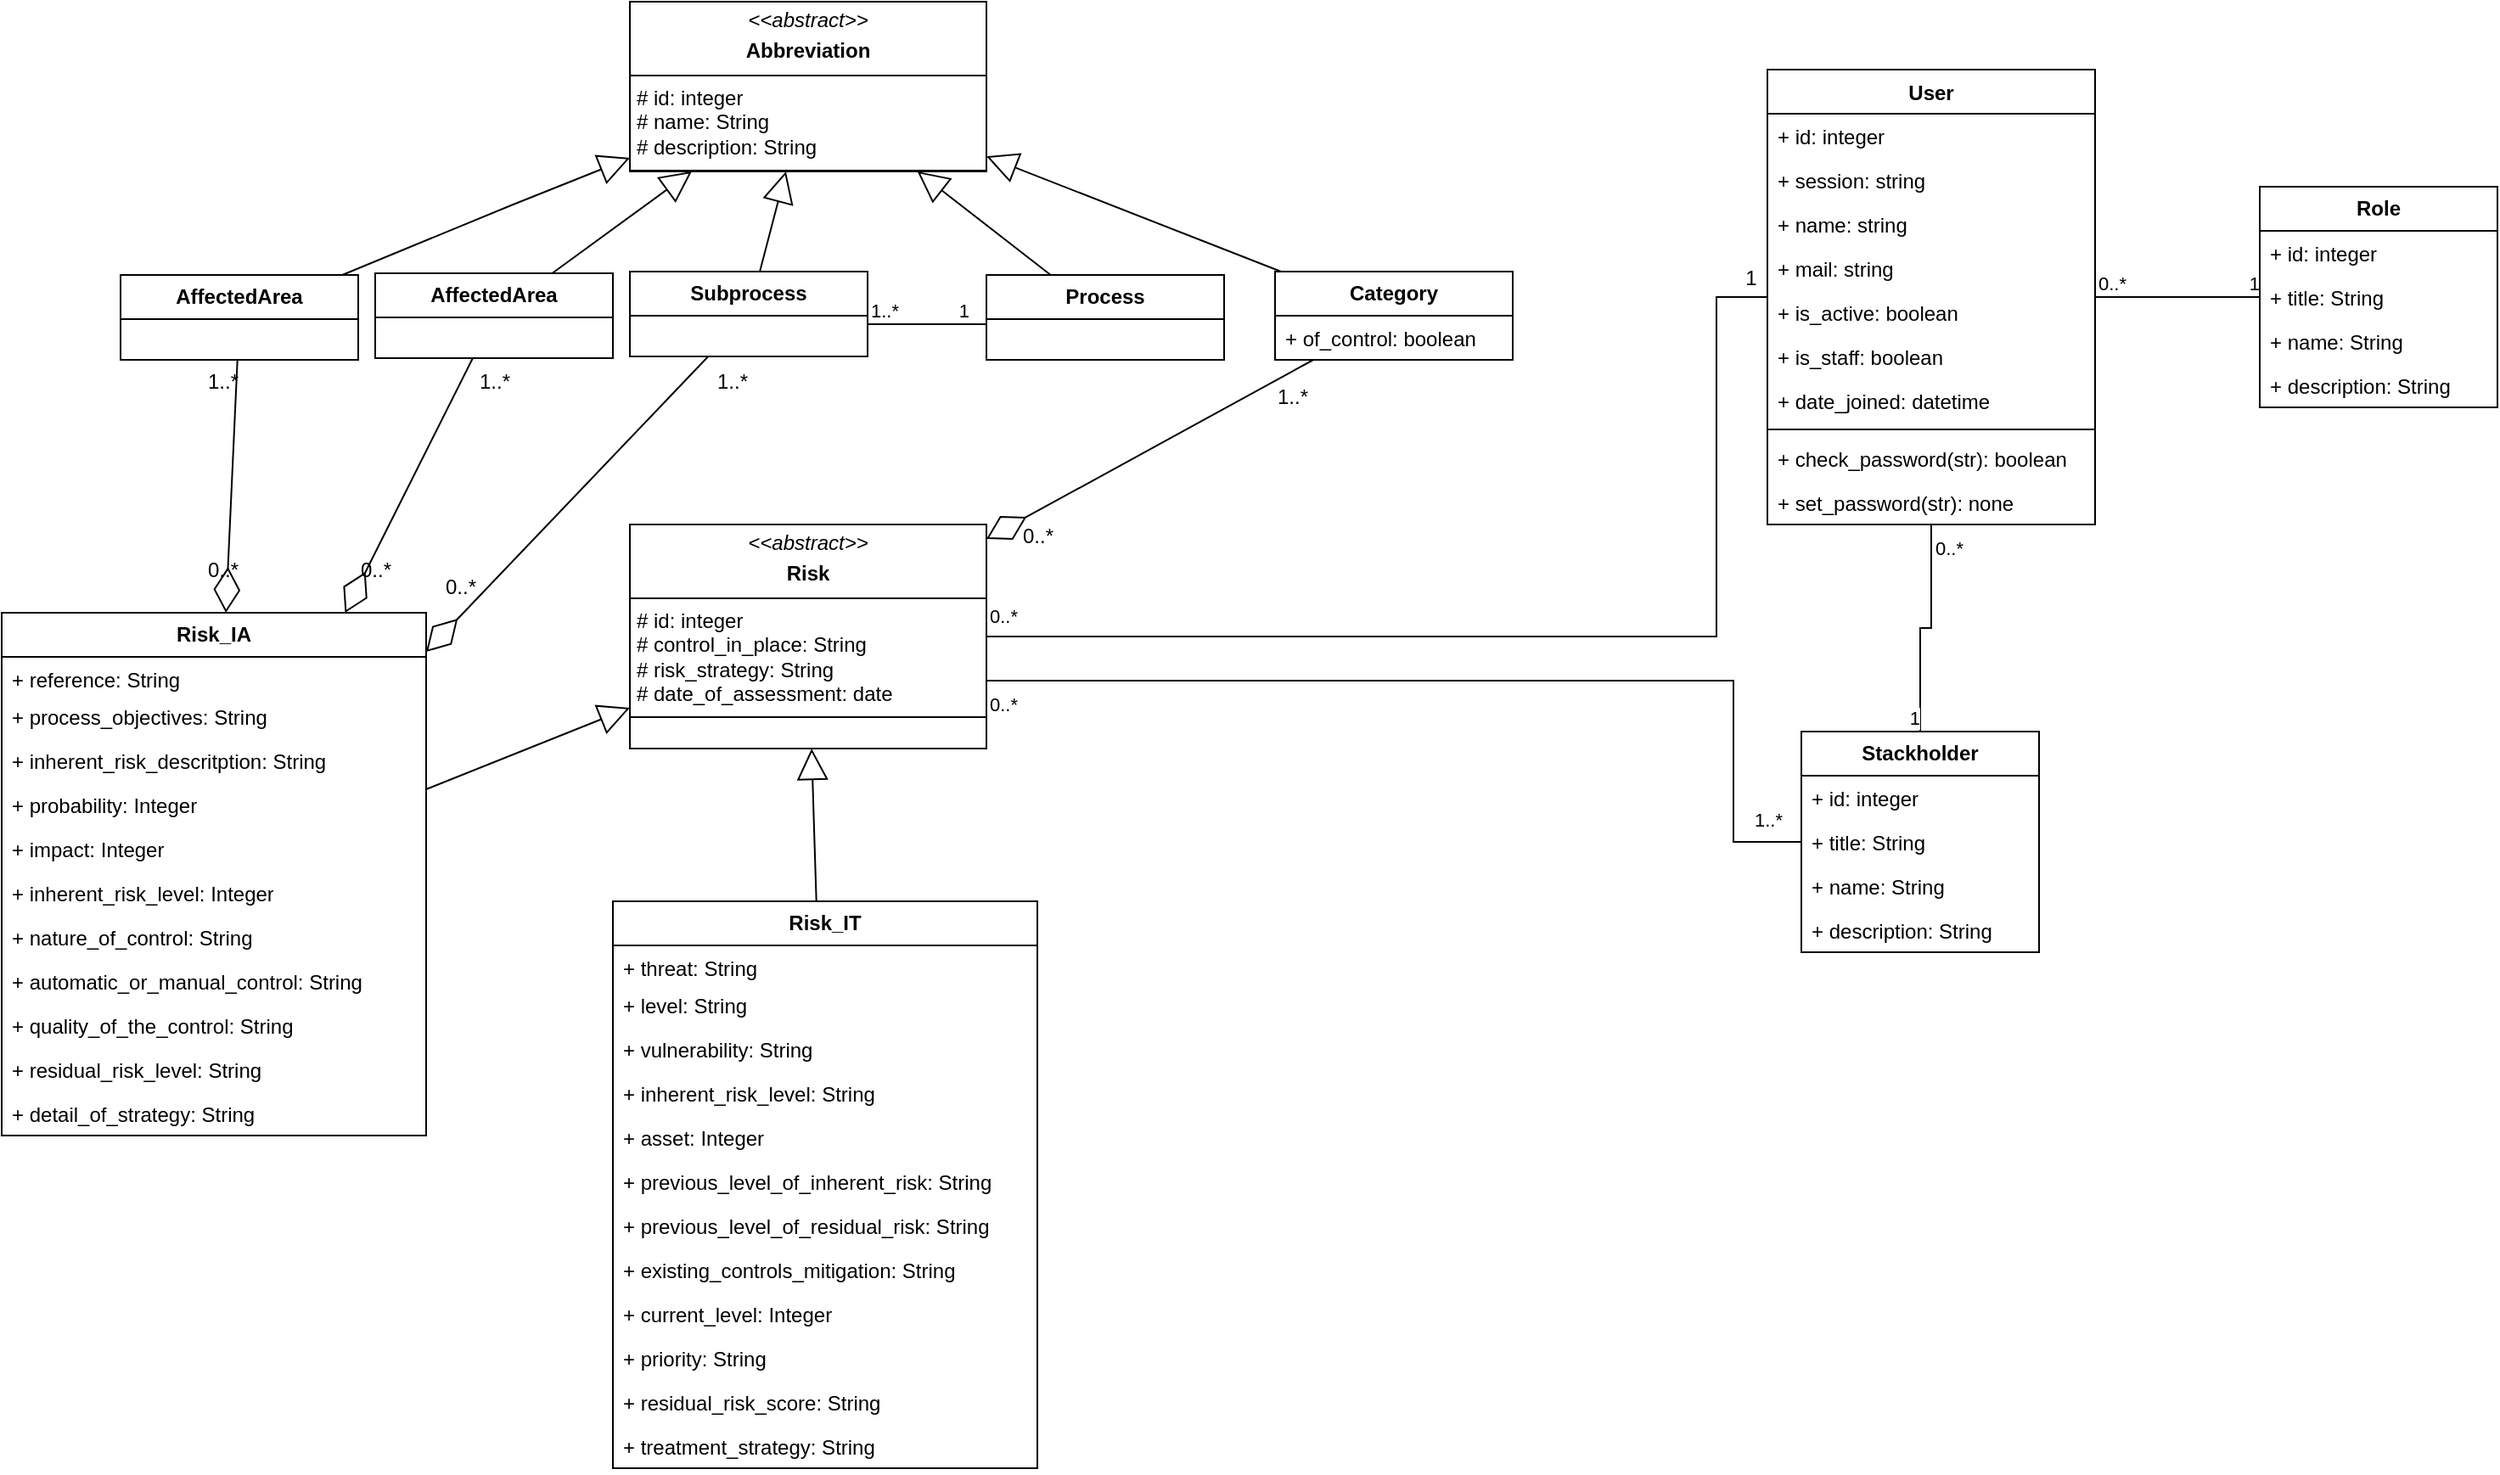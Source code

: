 <mxfile version="24.7.10">
  <diagram name="Page-1" id="ZfnLDZO0708gZrct7mV9">
    <mxGraphModel dx="1853" dy="554" grid="1" gridSize="10" guides="1" tooltips="1" connect="1" arrows="1" fold="1" page="1" pageScale="1" pageWidth="827" pageHeight="1169" math="0" shadow="0">
      <root>
        <mxCell id="0" />
        <mxCell id="1" parent="0" />
        <mxCell id="CJKA3V9dlmIFslRSyczK-3" value="" style="endArrow=none;html=1;edgeStyle=orthogonalEdgeStyle;rounded=0;" parent="1" source="CJKA3V9dlmIFslRSyczK-10" target="CJKA3V9dlmIFslRSyczK-21" edge="1">
          <mxGeometry relative="1" as="geometry">
            <mxPoint x="517" y="560" as="sourcePoint" />
            <mxPoint x="687" y="275" as="targetPoint" />
          </mxGeometry>
        </mxCell>
        <mxCell id="CJKA3V9dlmIFslRSyczK-4" value="0..*" style="edgeLabel;resizable=0;html=1;align=left;verticalAlign=bottom;" parent="CJKA3V9dlmIFslRSyczK-3" connectable="0" vertex="1">
          <mxGeometry x="-1" relative="1" as="geometry" />
        </mxCell>
        <mxCell id="CJKA3V9dlmIFslRSyczK-5" value="1" style="edgeLabel;resizable=0;html=1;align=right;verticalAlign=bottom;" parent="CJKA3V9dlmIFslRSyczK-3" connectable="0" vertex="1">
          <mxGeometry x="1" relative="1" as="geometry" />
        </mxCell>
        <mxCell id="CJKA3V9dlmIFslRSyczK-10" value="User" style="swimlane;fontStyle=1;align=center;verticalAlign=top;childLayout=stackLayout;horizontal=1;startSize=26;horizontalStack=0;resizeParent=1;resizeParentMax=0;resizeLast=0;collapsible=1;marginBottom=0;whiteSpace=wrap;html=1;" parent="1" vertex="1">
          <mxGeometry x="397" y="210" width="193" height="268" as="geometry" />
        </mxCell>
        <mxCell id="CJKA3V9dlmIFslRSyczK-14" value="+ id: integer" style="text;strokeColor=none;fillColor=none;align=left;verticalAlign=top;spacingLeft=4;spacingRight=4;overflow=hidden;rotatable=0;points=[[0,0.5],[1,0.5]];portConstraint=eastwest;whiteSpace=wrap;html=1;" parent="CJKA3V9dlmIFslRSyczK-10" vertex="1">
          <mxGeometry y="26" width="193" height="26" as="geometry" />
        </mxCell>
        <mxCell id="CJKA3V9dlmIFslRSyczK-15" value="+ session: string" style="text;strokeColor=none;fillColor=none;align=left;verticalAlign=top;spacingLeft=4;spacingRight=4;overflow=hidden;rotatable=0;points=[[0,0.5],[1,0.5]];portConstraint=eastwest;whiteSpace=wrap;html=1;" parent="CJKA3V9dlmIFslRSyczK-10" vertex="1">
          <mxGeometry y="52" width="193" height="26" as="geometry" />
        </mxCell>
        <mxCell id="CJKA3V9dlmIFslRSyczK-11" value="+ name: string" style="text;strokeColor=none;fillColor=none;align=left;verticalAlign=top;spacingLeft=4;spacingRight=4;overflow=hidden;rotatable=0;points=[[0,0.5],[1,0.5]];portConstraint=eastwest;whiteSpace=wrap;html=1;" parent="CJKA3V9dlmIFslRSyczK-10" vertex="1">
          <mxGeometry y="78" width="193" height="26" as="geometry" />
        </mxCell>
        <mxCell id="CJKA3V9dlmIFslRSyczK-16" value="+ mail: string" style="text;strokeColor=none;fillColor=none;align=left;verticalAlign=top;spacingLeft=4;spacingRight=4;overflow=hidden;rotatable=0;points=[[0,0.5],[1,0.5]];portConstraint=eastwest;whiteSpace=wrap;html=1;" parent="CJKA3V9dlmIFslRSyczK-10" vertex="1">
          <mxGeometry y="104" width="193" height="26" as="geometry" />
        </mxCell>
        <mxCell id="CJKA3V9dlmIFslRSyczK-17" value="+ is_active: boolean" style="text;strokeColor=none;fillColor=none;align=left;verticalAlign=top;spacingLeft=4;spacingRight=4;overflow=hidden;rotatable=0;points=[[0,0.5],[1,0.5]];portConstraint=eastwest;whiteSpace=wrap;html=1;" parent="CJKA3V9dlmIFslRSyczK-10" vertex="1">
          <mxGeometry y="130" width="193" height="26" as="geometry" />
        </mxCell>
        <mxCell id="CJKA3V9dlmIFslRSyczK-18" value="+ is_staff: boolean" style="text;strokeColor=none;fillColor=none;align=left;verticalAlign=top;spacingLeft=4;spacingRight=4;overflow=hidden;rotatable=0;points=[[0,0.5],[1,0.5]];portConstraint=eastwest;whiteSpace=wrap;html=1;" parent="CJKA3V9dlmIFslRSyczK-10" vertex="1">
          <mxGeometry y="156" width="193" height="26" as="geometry" />
        </mxCell>
        <mxCell id="CJKA3V9dlmIFslRSyczK-19" value="+ date_joined: datetime" style="text;strokeColor=none;fillColor=none;align=left;verticalAlign=top;spacingLeft=4;spacingRight=4;overflow=hidden;rotatable=0;points=[[0,0.5],[1,0.5]];portConstraint=eastwest;whiteSpace=wrap;html=1;" parent="CJKA3V9dlmIFslRSyczK-10" vertex="1">
          <mxGeometry y="182" width="193" height="26" as="geometry" />
        </mxCell>
        <mxCell id="CJKA3V9dlmIFslRSyczK-12" value="" style="line;strokeWidth=1;fillColor=none;align=left;verticalAlign=middle;spacingTop=-1;spacingLeft=3;spacingRight=3;rotatable=0;labelPosition=right;points=[];portConstraint=eastwest;strokeColor=inherit;" parent="CJKA3V9dlmIFslRSyczK-10" vertex="1">
          <mxGeometry y="208" width="193" height="8" as="geometry" />
        </mxCell>
        <mxCell id="CJKA3V9dlmIFslRSyczK-13" value="+ check_password(str): boolean" style="text;strokeColor=none;fillColor=none;align=left;verticalAlign=top;spacingLeft=4;spacingRight=4;overflow=hidden;rotatable=0;points=[[0,0.5],[1,0.5]];portConstraint=eastwest;whiteSpace=wrap;html=1;" parent="CJKA3V9dlmIFslRSyczK-10" vertex="1">
          <mxGeometry y="216" width="193" height="26" as="geometry" />
        </mxCell>
        <mxCell id="CJKA3V9dlmIFslRSyczK-20" value="+ set_password(str): none" style="text;strokeColor=none;fillColor=none;align=left;verticalAlign=top;spacingLeft=4;spacingRight=4;overflow=hidden;rotatable=0;points=[[0,0.5],[1,0.5]];portConstraint=eastwest;whiteSpace=wrap;html=1;" parent="CJKA3V9dlmIFslRSyczK-10" vertex="1">
          <mxGeometry y="242" width="193" height="26" as="geometry" />
        </mxCell>
        <mxCell id="CJKA3V9dlmIFslRSyczK-21" value="&lt;b&gt;Role&lt;/b&gt;" style="swimlane;fontStyle=0;childLayout=stackLayout;horizontal=1;startSize=26;fillColor=none;horizontalStack=0;resizeParent=1;resizeParentMax=0;resizeLast=0;collapsible=1;marginBottom=0;whiteSpace=wrap;html=1;" parent="1" vertex="1">
          <mxGeometry x="687" y="279" width="140" height="130" as="geometry" />
        </mxCell>
        <mxCell id="CJKA3V9dlmIFslRSyczK-22" value="+ id: integer" style="text;strokeColor=none;fillColor=none;align=left;verticalAlign=top;spacingLeft=4;spacingRight=4;overflow=hidden;rotatable=0;points=[[0,0.5],[1,0.5]];portConstraint=eastwest;whiteSpace=wrap;html=1;" parent="CJKA3V9dlmIFslRSyczK-21" vertex="1">
          <mxGeometry y="26" width="140" height="26" as="geometry" />
        </mxCell>
        <mxCell id="CJKA3V9dlmIFslRSyczK-23" value="+ title: String" style="text;strokeColor=none;fillColor=none;align=left;verticalAlign=top;spacingLeft=4;spacingRight=4;overflow=hidden;rotatable=0;points=[[0,0.5],[1,0.5]];portConstraint=eastwest;whiteSpace=wrap;html=1;" parent="CJKA3V9dlmIFslRSyczK-21" vertex="1">
          <mxGeometry y="52" width="140" height="26" as="geometry" />
        </mxCell>
        <mxCell id="CJKA3V9dlmIFslRSyczK-24" value="+ name: String" style="text;strokeColor=none;fillColor=none;align=left;verticalAlign=top;spacingLeft=4;spacingRight=4;overflow=hidden;rotatable=0;points=[[0,0.5],[1,0.5]];portConstraint=eastwest;whiteSpace=wrap;html=1;" parent="CJKA3V9dlmIFslRSyczK-21" vertex="1">
          <mxGeometry y="78" width="140" height="26" as="geometry" />
        </mxCell>
        <mxCell id="CJKA3V9dlmIFslRSyczK-25" value="+ description: String" style="text;strokeColor=none;fillColor=none;align=left;verticalAlign=top;spacingLeft=4;spacingRight=4;overflow=hidden;rotatable=0;points=[[0,0.5],[1,0.5]];portConstraint=eastwest;whiteSpace=wrap;html=1;" parent="CJKA3V9dlmIFslRSyczK-21" vertex="1">
          <mxGeometry y="104" width="140" height="26" as="geometry" />
        </mxCell>
        <mxCell id="CJKA3V9dlmIFslRSyczK-26" value="&lt;b&gt;Stackholder&lt;/b&gt;" style="swimlane;fontStyle=0;childLayout=stackLayout;horizontal=1;startSize=26;fillColor=none;horizontalStack=0;resizeParent=1;resizeParentMax=0;resizeLast=0;collapsible=1;marginBottom=0;whiteSpace=wrap;html=1;" parent="1" vertex="1">
          <mxGeometry x="417" y="600" width="140" height="130" as="geometry" />
        </mxCell>
        <mxCell id="CJKA3V9dlmIFslRSyczK-27" value="+ id: integer" style="text;strokeColor=none;fillColor=none;align=left;verticalAlign=top;spacingLeft=4;spacingRight=4;overflow=hidden;rotatable=0;points=[[0,0.5],[1,0.5]];portConstraint=eastwest;whiteSpace=wrap;html=1;" parent="CJKA3V9dlmIFslRSyczK-26" vertex="1">
          <mxGeometry y="26" width="140" height="26" as="geometry" />
        </mxCell>
        <mxCell id="CJKA3V9dlmIFslRSyczK-28" value="+ title: String" style="text;strokeColor=none;fillColor=none;align=left;verticalAlign=top;spacingLeft=4;spacingRight=4;overflow=hidden;rotatable=0;points=[[0,0.5],[1,0.5]];portConstraint=eastwest;whiteSpace=wrap;html=1;" parent="CJKA3V9dlmIFslRSyczK-26" vertex="1">
          <mxGeometry y="52" width="140" height="26" as="geometry" />
        </mxCell>
        <mxCell id="CJKA3V9dlmIFslRSyczK-29" value="+ name: String" style="text;strokeColor=none;fillColor=none;align=left;verticalAlign=top;spacingLeft=4;spacingRight=4;overflow=hidden;rotatable=0;points=[[0,0.5],[1,0.5]];portConstraint=eastwest;whiteSpace=wrap;html=1;" parent="CJKA3V9dlmIFslRSyczK-26" vertex="1">
          <mxGeometry y="78" width="140" height="26" as="geometry" />
        </mxCell>
        <mxCell id="CJKA3V9dlmIFslRSyczK-30" value="+ description: String" style="text;strokeColor=none;fillColor=none;align=left;verticalAlign=top;spacingLeft=4;spacingRight=4;overflow=hidden;rotatable=0;points=[[0,0.5],[1,0.5]];portConstraint=eastwest;whiteSpace=wrap;html=1;" parent="CJKA3V9dlmIFslRSyczK-26" vertex="1">
          <mxGeometry y="104" width="140" height="26" as="geometry" />
        </mxCell>
        <mxCell id="CJKA3V9dlmIFslRSyczK-31" value="" style="endArrow=none;html=1;edgeStyle=orthogonalEdgeStyle;rounded=0;" parent="1" source="CJKA3V9dlmIFslRSyczK-10" target="CJKA3V9dlmIFslRSyczK-26" edge="1">
          <mxGeometry relative="1" as="geometry">
            <mxPoint x="486.5" y="490" as="sourcePoint" />
            <mxPoint x="486.56" y="612.01" as="targetPoint" />
          </mxGeometry>
        </mxCell>
        <mxCell id="CJKA3V9dlmIFslRSyczK-32" value="0..*" style="edgeLabel;resizable=0;html=1;align=left;verticalAlign=bottom;" parent="CJKA3V9dlmIFslRSyczK-31" connectable="0" vertex="1">
          <mxGeometry x="-1" relative="1" as="geometry">
            <mxPoint y="22" as="offset" />
          </mxGeometry>
        </mxCell>
        <mxCell id="CJKA3V9dlmIFslRSyczK-33" value="1" style="edgeLabel;resizable=0;html=1;align=right;verticalAlign=bottom;" parent="CJKA3V9dlmIFslRSyczK-31" connectable="0" vertex="1">
          <mxGeometry x="1" relative="1" as="geometry" />
        </mxCell>
        <mxCell id="CJKA3V9dlmIFslRSyczK-45" value="&lt;p style=&quot;margin:0px;margin-top:4px;text-align:center;&quot;&gt;&lt;i&gt;&amp;lt;&amp;lt;abstract&amp;gt;&amp;gt;&lt;/i&gt;&lt;b&gt;&lt;br&gt;&lt;/b&gt;&lt;/p&gt;&lt;p style=&quot;margin:0px;margin-top:4px;text-align:center;&quot;&gt;&lt;b&gt;Risk&lt;/b&gt;&lt;br&gt;&lt;/p&gt;&lt;hr size=&quot;1&quot; style=&quot;border-style:solid;&quot;&gt;&lt;p style=&quot;margin:0px;margin-left:4px;&quot;&gt;# id: integer&lt;br&gt;&lt;/p&gt;&lt;p style=&quot;margin:0px;margin-left:4px;&quot;&gt;# control_in_place: String&lt;/p&gt;&lt;p style=&quot;margin:0px;margin-left:4px;&quot;&gt;# risk_strategy: String&lt;/p&gt;&lt;p style=&quot;margin:0px;margin-left:4px;&quot;&gt;# date_of_assessment: date&lt;/p&gt;&lt;hr size=&quot;1&quot; style=&quot;border-style:solid;&quot;&gt;&lt;p style=&quot;margin:0px;margin-left:4px;&quot;&gt;&lt;br&gt;&lt;/p&gt;" style="verticalAlign=top;align=left;overflow=fill;html=1;whiteSpace=wrap;" parent="1" vertex="1">
          <mxGeometry x="-273" y="478" width="210" height="132" as="geometry" />
        </mxCell>
        <mxCell id="CJKA3V9dlmIFslRSyczK-46" value="" style="endArrow=none;html=1;edgeStyle=orthogonalEdgeStyle;rounded=0;" parent="1" source="CJKA3V9dlmIFslRSyczK-10" target="CJKA3V9dlmIFslRSyczK-45" edge="1">
          <mxGeometry relative="1" as="geometry">
            <mxPoint x="267" y="410" as="sourcePoint" />
            <mxPoint x="367" y="560" as="targetPoint" />
            <Array as="points">
              <mxPoint x="367" y="344" />
              <mxPoint x="367" y="544" />
            </Array>
          </mxGeometry>
        </mxCell>
        <mxCell id="CJKA3V9dlmIFslRSyczK-47" value="0..*" style="edgeLabel;resizable=0;html=1;align=left;verticalAlign=bottom;" parent="CJKA3V9dlmIFslRSyczK-46" connectable="0" vertex="1">
          <mxGeometry x="-1" relative="1" as="geometry">
            <mxPoint x="-460" y="196" as="offset" />
          </mxGeometry>
        </mxCell>
        <mxCell id="CJKA3V9dlmIFslRSyczK-49" value="" style="endArrow=none;html=1;edgeStyle=orthogonalEdgeStyle;rounded=0;" parent="1" source="CJKA3V9dlmIFslRSyczK-45" target="CJKA3V9dlmIFslRSyczK-26" edge="1">
          <mxGeometry relative="1" as="geometry">
            <mxPoint x="497" y="488" as="sourcePoint" />
            <mxPoint x="497" y="610" as="targetPoint" />
            <Array as="points">
              <mxPoint x="377" y="570" />
              <mxPoint x="377" y="665" />
            </Array>
          </mxGeometry>
        </mxCell>
        <mxCell id="CJKA3V9dlmIFslRSyczK-50" value="0..*" style="edgeLabel;resizable=0;html=1;align=left;verticalAlign=bottom;" parent="CJKA3V9dlmIFslRSyczK-49" connectable="0" vertex="1">
          <mxGeometry x="-1" relative="1" as="geometry">
            <mxPoint y="22" as="offset" />
          </mxGeometry>
        </mxCell>
        <mxCell id="CJKA3V9dlmIFslRSyczK-51" value="1..*" style="edgeLabel;resizable=0;html=1;align=right;verticalAlign=bottom;" parent="CJKA3V9dlmIFslRSyczK-49" connectable="0" vertex="1">
          <mxGeometry x="1" relative="1" as="geometry">
            <mxPoint x="-11" y="-5" as="offset" />
          </mxGeometry>
        </mxCell>
        <mxCell id="CJKA3V9dlmIFslRSyczK-52" value="&lt;p style=&quot;margin:0px;margin-top:4px;text-align:center;&quot;&gt;&lt;i&gt;&amp;lt;&amp;lt;abstract&amp;gt;&amp;gt;&lt;/i&gt;&lt;b&gt;&lt;br&gt;&lt;/b&gt;&lt;/p&gt;&lt;p style=&quot;margin:0px;margin-top:4px;text-align:center;&quot;&gt;&lt;b&gt;Abbreviation&lt;/b&gt;&lt;br&gt;&lt;/p&gt;&lt;hr size=&quot;1&quot; style=&quot;border-style:solid;&quot;&gt;&lt;p style=&quot;margin:0px;margin-left:4px;&quot;&gt;# id: integer&lt;br&gt;# name: String&lt;/p&gt;&lt;p style=&quot;margin:0px;margin-left:4px;&quot;&gt;# description: String&lt;/p&gt;&lt;hr size=&quot;1&quot; style=&quot;border-style:solid;&quot;&gt;" style="verticalAlign=top;align=left;overflow=fill;html=1;whiteSpace=wrap;" parent="1" vertex="1">
          <mxGeometry x="-273" y="170" width="210" height="100" as="geometry" />
        </mxCell>
        <mxCell id="CJKA3V9dlmIFslRSyczK-53" value="&lt;b&gt;Risk_IA&lt;/b&gt;" style="swimlane;fontStyle=0;childLayout=stackLayout;horizontal=1;startSize=26;fillColor=none;horizontalStack=0;resizeParent=1;resizeParentMax=0;resizeLast=0;collapsible=1;marginBottom=0;whiteSpace=wrap;html=1;" parent="1" vertex="1">
          <mxGeometry x="-643" y="530" width="250" height="308" as="geometry" />
        </mxCell>
        <mxCell id="CJKA3V9dlmIFslRSyczK-54" value="+ reference: String" style="text;strokeColor=none;fillColor=none;align=left;verticalAlign=top;spacingLeft=4;spacingRight=4;overflow=hidden;rotatable=0;points=[[0,0.5],[1,0.5]];portConstraint=eastwest;whiteSpace=wrap;html=1;" parent="CJKA3V9dlmIFslRSyczK-53" vertex="1">
          <mxGeometry y="26" width="250" height="22" as="geometry" />
        </mxCell>
        <mxCell id="CJKA3V9dlmIFslRSyczK-55" value="+ process_objectives: String" style="text;strokeColor=none;fillColor=none;align=left;verticalAlign=top;spacingLeft=4;spacingRight=4;overflow=hidden;rotatable=0;points=[[0,0.5],[1,0.5]];portConstraint=eastwest;whiteSpace=wrap;html=1;" parent="CJKA3V9dlmIFslRSyczK-53" vertex="1">
          <mxGeometry y="48" width="250" height="26" as="geometry" />
        </mxCell>
        <mxCell id="CJKA3V9dlmIFslRSyczK-56" value="+ inherent_risk_descritption: String" style="text;strokeColor=none;fillColor=none;align=left;verticalAlign=top;spacingLeft=4;spacingRight=4;overflow=hidden;rotatable=0;points=[[0,0.5],[1,0.5]];portConstraint=eastwest;whiteSpace=wrap;html=1;" parent="CJKA3V9dlmIFslRSyczK-53" vertex="1">
          <mxGeometry y="74" width="250" height="26" as="geometry" />
        </mxCell>
        <mxCell id="CJKA3V9dlmIFslRSyczK-57" value="+ probability: Integer" style="text;strokeColor=none;fillColor=none;align=left;verticalAlign=top;spacingLeft=4;spacingRight=4;overflow=hidden;rotatable=0;points=[[0,0.5],[1,0.5]];portConstraint=eastwest;whiteSpace=wrap;html=1;" parent="CJKA3V9dlmIFslRSyczK-53" vertex="1">
          <mxGeometry y="100" width="250" height="26" as="geometry" />
        </mxCell>
        <mxCell id="CJKA3V9dlmIFslRSyczK-100" value="+ impact: Integer" style="text;strokeColor=none;fillColor=none;align=left;verticalAlign=top;spacingLeft=4;spacingRight=4;overflow=hidden;rotatable=0;points=[[0,0.5],[1,0.5]];portConstraint=eastwest;whiteSpace=wrap;html=1;" parent="CJKA3V9dlmIFslRSyczK-53" vertex="1">
          <mxGeometry y="126" width="250" height="26" as="geometry" />
        </mxCell>
        <mxCell id="cV4q3PqZb6b10qTKMC16-15" value="+ inherent_risk_level: Integer" style="text;strokeColor=none;fillColor=none;align=left;verticalAlign=top;spacingLeft=4;spacingRight=4;overflow=hidden;rotatable=0;points=[[0,0.5],[1,0.5]];portConstraint=eastwest;whiteSpace=wrap;html=1;" vertex="1" parent="CJKA3V9dlmIFslRSyczK-53">
          <mxGeometry y="152" width="250" height="26" as="geometry" />
        </mxCell>
        <mxCell id="CJKA3V9dlmIFslRSyczK-101" value="+ nature_of_control: String" style="text;strokeColor=none;fillColor=none;align=left;verticalAlign=top;spacingLeft=4;spacingRight=4;overflow=hidden;rotatable=0;points=[[0,0.5],[1,0.5]];portConstraint=eastwest;whiteSpace=wrap;html=1;" parent="CJKA3V9dlmIFslRSyczK-53" vertex="1">
          <mxGeometry y="178" width="250" height="26" as="geometry" />
        </mxCell>
        <mxCell id="CJKA3V9dlmIFslRSyczK-102" value="+ automatic_or_manual_control: String" style="text;strokeColor=none;fillColor=none;align=left;verticalAlign=top;spacingLeft=4;spacingRight=4;overflow=hidden;rotatable=0;points=[[0,0.5],[1,0.5]];portConstraint=eastwest;whiteSpace=wrap;html=1;" parent="CJKA3V9dlmIFslRSyczK-53" vertex="1">
          <mxGeometry y="204" width="250" height="26" as="geometry" />
        </mxCell>
        <mxCell id="CJKA3V9dlmIFslRSyczK-103" value="+ quality_of_the_control: String" style="text;strokeColor=none;fillColor=none;align=left;verticalAlign=top;spacingLeft=4;spacingRight=4;overflow=hidden;rotatable=0;points=[[0,0.5],[1,0.5]];portConstraint=eastwest;whiteSpace=wrap;html=1;" parent="CJKA3V9dlmIFslRSyczK-53" vertex="1">
          <mxGeometry y="230" width="250" height="26" as="geometry" />
        </mxCell>
        <mxCell id="CJKA3V9dlmIFslRSyczK-104" value="+ residual_risk_level: String" style="text;strokeColor=none;fillColor=none;align=left;verticalAlign=top;spacingLeft=4;spacingRight=4;overflow=hidden;rotatable=0;points=[[0,0.5],[1,0.5]];portConstraint=eastwest;whiteSpace=wrap;html=1;" parent="CJKA3V9dlmIFslRSyczK-53" vertex="1">
          <mxGeometry y="256" width="250" height="26" as="geometry" />
        </mxCell>
        <mxCell id="CJKA3V9dlmIFslRSyczK-105" value="+ detail_of_strategy: String" style="text;strokeColor=none;fillColor=none;align=left;verticalAlign=top;spacingLeft=4;spacingRight=4;overflow=hidden;rotatable=0;points=[[0,0.5],[1,0.5]];portConstraint=eastwest;whiteSpace=wrap;html=1;" parent="CJKA3V9dlmIFslRSyczK-53" vertex="1">
          <mxGeometry y="282" width="250" height="26" as="geometry" />
        </mxCell>
        <mxCell id="CJKA3V9dlmIFslRSyczK-58" value="" style="endArrow=block;endSize=16;endFill=0;html=1;rounded=0;" parent="1" source="CJKA3V9dlmIFslRSyczK-53" target="CJKA3V9dlmIFslRSyczK-45" edge="1">
          <mxGeometry width="160" relative="1" as="geometry">
            <mxPoint x="307" y="840" as="sourcePoint" />
            <mxPoint x="467" y="840" as="targetPoint" />
          </mxGeometry>
        </mxCell>
        <mxCell id="CJKA3V9dlmIFslRSyczK-64" value="&lt;b&gt;Process&lt;/b&gt;" style="swimlane;fontStyle=0;childLayout=stackLayout;horizontal=1;startSize=26;fillColor=none;horizontalStack=0;resizeParent=1;resizeParentMax=0;resizeLast=0;collapsible=1;marginBottom=0;whiteSpace=wrap;html=1;" parent="1" vertex="1">
          <mxGeometry x="-63" y="331" width="140" height="50" as="geometry" />
        </mxCell>
        <mxCell id="CJKA3V9dlmIFslRSyczK-65" value="&lt;b&gt;Subprocess&lt;/b&gt;" style="swimlane;fontStyle=0;childLayout=stackLayout;horizontal=1;startSize=26;fillColor=none;horizontalStack=0;resizeParent=1;resizeParentMax=0;resizeLast=0;collapsible=1;marginBottom=0;whiteSpace=wrap;html=1;" parent="1" vertex="1">
          <mxGeometry x="-273" y="329" width="140" height="50" as="geometry" />
        </mxCell>
        <mxCell id="CJKA3V9dlmIFslRSyczK-66" value="&lt;b&gt;AffectedArea&lt;/b&gt;" style="swimlane;fontStyle=0;childLayout=stackLayout;horizontal=1;startSize=26;fillColor=none;horizontalStack=0;resizeParent=1;resizeParentMax=0;resizeLast=0;collapsible=1;marginBottom=0;whiteSpace=wrap;html=1;" parent="1" vertex="1">
          <mxGeometry x="-423" y="330" width="140" height="50" as="geometry" />
        </mxCell>
        <mxCell id="CJKA3V9dlmIFslRSyczK-67" value="&lt;b&gt;AffectedArea&lt;/b&gt;" style="swimlane;fontStyle=0;childLayout=stackLayout;horizontal=1;startSize=26;fillColor=none;horizontalStack=0;resizeParent=1;resizeParentMax=0;resizeLast=0;collapsible=1;marginBottom=0;whiteSpace=wrap;html=1;" parent="1" vertex="1">
          <mxGeometry x="-573" y="331" width="140" height="50" as="geometry" />
        </mxCell>
        <mxCell id="CJKA3V9dlmIFslRSyczK-68" value="&lt;b&gt;Category&lt;/b&gt;" style="swimlane;fontStyle=0;childLayout=stackLayout;horizontal=1;startSize=26;fillColor=none;horizontalStack=0;resizeParent=1;resizeParentMax=0;resizeLast=0;collapsible=1;marginBottom=0;whiteSpace=wrap;html=1;" parent="1" vertex="1">
          <mxGeometry x="107" y="329" width="140" height="52" as="geometry" />
        </mxCell>
        <mxCell id="CJKA3V9dlmIFslRSyczK-69" value="+ of_control: boolean" style="text;strokeColor=none;fillColor=none;align=left;verticalAlign=top;spacingLeft=4;spacingRight=4;overflow=hidden;rotatable=0;points=[[0,0.5],[1,0.5]];portConstraint=eastwest;whiteSpace=wrap;html=1;" parent="CJKA3V9dlmIFslRSyczK-68" vertex="1">
          <mxGeometry y="26" width="140" height="26" as="geometry" />
        </mxCell>
        <mxCell id="CJKA3V9dlmIFslRSyczK-75" value="1" style="text;html=1;align=center;verticalAlign=middle;resizable=0;points=[];autosize=1;strokeColor=none;fillColor=none;" parent="1" vertex="1">
          <mxGeometry x="372" y="318" width="30" height="30" as="geometry" />
        </mxCell>
        <mxCell id="CJKA3V9dlmIFslRSyczK-76" value="" style="endArrow=none;html=1;edgeStyle=orthogonalEdgeStyle;rounded=0;" parent="1" source="CJKA3V9dlmIFslRSyczK-65" target="CJKA3V9dlmIFslRSyczK-64" edge="1">
          <mxGeometry relative="1" as="geometry">
            <mxPoint x="-203" y="740" as="sourcePoint" />
            <mxPoint x="-43" y="740" as="targetPoint" />
            <Array as="points">
              <mxPoint x="-83" y="360" />
              <mxPoint x="-83" y="360" />
            </Array>
          </mxGeometry>
        </mxCell>
        <mxCell id="CJKA3V9dlmIFslRSyczK-77" value="1..*" style="edgeLabel;resizable=0;html=1;align=left;verticalAlign=bottom;" parent="CJKA3V9dlmIFslRSyczK-76" connectable="0" vertex="1">
          <mxGeometry x="-1" relative="1" as="geometry" />
        </mxCell>
        <mxCell id="CJKA3V9dlmIFslRSyczK-78" value="1" style="edgeLabel;resizable=0;html=1;align=right;verticalAlign=bottom;" parent="CJKA3V9dlmIFslRSyczK-76" connectable="0" vertex="1">
          <mxGeometry x="1" relative="1" as="geometry">
            <mxPoint x="-10" as="offset" />
          </mxGeometry>
        </mxCell>
        <mxCell id="CJKA3V9dlmIFslRSyczK-81" value="" style="endArrow=block;endSize=16;endFill=0;html=1;rounded=0;" parent="1" source="CJKA3V9dlmIFslRSyczK-67" target="CJKA3V9dlmIFslRSyczK-52" edge="1">
          <mxGeometry width="160" relative="1" as="geometry">
            <mxPoint x="-283" y="820" as="sourcePoint" />
            <mxPoint x="-123" y="820" as="targetPoint" />
            <Array as="points">
              <mxPoint x="-343" y="290" />
            </Array>
          </mxGeometry>
        </mxCell>
        <mxCell id="CJKA3V9dlmIFslRSyczK-84" value="" style="endArrow=block;endSize=16;endFill=0;html=1;rounded=0;" parent="1" source="CJKA3V9dlmIFslRSyczK-65" target="CJKA3V9dlmIFslRSyczK-52" edge="1">
          <mxGeometry width="160" relative="1" as="geometry">
            <mxPoint x="-432" y="341" as="sourcePoint" />
            <mxPoint x="-263" y="272" as="targetPoint" />
            <Array as="points" />
          </mxGeometry>
        </mxCell>
        <mxCell id="CJKA3V9dlmIFslRSyczK-85" value="" style="endArrow=block;endSize=16;endFill=0;html=1;rounded=0;" parent="1" source="CJKA3V9dlmIFslRSyczK-66" target="CJKA3V9dlmIFslRSyczK-52" edge="1">
          <mxGeometry width="160" relative="1" as="geometry">
            <mxPoint x="-186" y="339" as="sourcePoint" />
            <mxPoint x="-171" y="280" as="targetPoint" />
            <Array as="points" />
          </mxGeometry>
        </mxCell>
        <mxCell id="CJKA3V9dlmIFslRSyczK-86" value="" style="endArrow=block;endSize=16;endFill=0;html=1;rounded=0;" parent="1" source="CJKA3V9dlmIFslRSyczK-68" target="CJKA3V9dlmIFslRSyczK-52" edge="1">
          <mxGeometry width="160" relative="1" as="geometry">
            <mxPoint x="-186" y="339" as="sourcePoint" />
            <mxPoint x="-171" y="280" as="targetPoint" />
            <Array as="points" />
          </mxGeometry>
        </mxCell>
        <mxCell id="CJKA3V9dlmIFslRSyczK-88" value="" style="endArrow=diamondThin;endFill=0;endSize=24;html=1;rounded=0;" parent="1" source="CJKA3V9dlmIFslRSyczK-68" target="CJKA3V9dlmIFslRSyczK-45" edge="1">
          <mxGeometry width="160" relative="1" as="geometry">
            <mxPoint x="-448" y="391" as="sourcePoint" />
            <mxPoint x="-263" y="495" as="targetPoint" />
          </mxGeometry>
        </mxCell>
        <mxCell id="CJKA3V9dlmIFslRSyczK-89" value="1..*" style="text;html=1;align=center;verticalAlign=middle;resizable=0;points=[];autosize=1;strokeColor=none;fillColor=none;" parent="1" vertex="1">
          <mxGeometry x="97" y="388" width="40" height="30" as="geometry" />
        </mxCell>
        <mxCell id="CJKA3V9dlmIFslRSyczK-90" value="0..*" style="text;html=1;align=center;verticalAlign=middle;resizable=0;points=[];autosize=1;strokeColor=none;fillColor=none;" parent="1" vertex="1">
          <mxGeometry x="-53" y="470" width="40" height="30" as="geometry" />
        </mxCell>
        <mxCell id="CJKA3V9dlmIFslRSyczK-91" value="" style="endArrow=diamondThin;endFill=0;endSize=24;html=1;rounded=0;" parent="1" source="CJKA3V9dlmIFslRSyczK-67" target="CJKA3V9dlmIFslRSyczK-53" edge="1">
          <mxGeometry width="160" relative="1" as="geometry">
            <mxPoint x="-480" y="373" as="sourcePoint" />
            <mxPoint x="-673" y="478" as="targetPoint" />
          </mxGeometry>
        </mxCell>
        <mxCell id="CJKA3V9dlmIFslRSyczK-92" value="" style="endArrow=diamondThin;endFill=0;endSize=24;html=1;rounded=0;" parent="1" source="CJKA3V9dlmIFslRSyczK-66" target="CJKA3V9dlmIFslRSyczK-53" edge="1">
          <mxGeometry width="160" relative="1" as="geometry">
            <mxPoint x="-491" y="391" as="sourcePoint" />
            <mxPoint x="-478" y="540" as="targetPoint" />
          </mxGeometry>
        </mxCell>
        <mxCell id="CJKA3V9dlmIFslRSyczK-93" value="" style="endArrow=diamondThin;endFill=0;endSize=24;html=1;rounded=0;" parent="1" source="CJKA3V9dlmIFslRSyczK-65" target="CJKA3V9dlmIFslRSyczK-53" edge="1">
          <mxGeometry width="160" relative="1" as="geometry">
            <mxPoint x="-357" y="390" as="sourcePoint" />
            <mxPoint x="-439" y="540" as="targetPoint" />
          </mxGeometry>
        </mxCell>
        <mxCell id="CJKA3V9dlmIFslRSyczK-94" value="0..*" style="text;html=1;align=center;verticalAlign=middle;resizable=0;points=[];autosize=1;strokeColor=none;fillColor=none;" parent="1" vertex="1">
          <mxGeometry x="-393" y="500" width="40" height="30" as="geometry" />
        </mxCell>
        <mxCell id="CJKA3V9dlmIFslRSyczK-95" value="1..*" style="text;html=1;align=center;verticalAlign=middle;resizable=0;points=[];autosize=1;strokeColor=none;fillColor=none;" parent="1" vertex="1">
          <mxGeometry x="-233" y="379" width="40" height="30" as="geometry" />
        </mxCell>
        <mxCell id="CJKA3V9dlmIFslRSyczK-96" value="1..*" style="text;html=1;align=center;verticalAlign=middle;resizable=0;points=[];autosize=1;strokeColor=none;fillColor=none;" parent="1" vertex="1">
          <mxGeometry x="-373" y="379" width="40" height="30" as="geometry" />
        </mxCell>
        <mxCell id="CJKA3V9dlmIFslRSyczK-97" value="0..*" style="text;html=1;align=center;verticalAlign=middle;resizable=0;points=[];autosize=1;strokeColor=none;fillColor=none;" parent="1" vertex="1">
          <mxGeometry x="-443" y="490" width="40" height="30" as="geometry" />
        </mxCell>
        <mxCell id="CJKA3V9dlmIFslRSyczK-98" value="0..*" style="text;html=1;align=center;verticalAlign=middle;resizable=0;points=[];autosize=1;strokeColor=none;fillColor=none;" parent="1" vertex="1">
          <mxGeometry x="-533" y="490" width="40" height="30" as="geometry" />
        </mxCell>
        <mxCell id="CJKA3V9dlmIFslRSyczK-99" value="1..*" style="text;html=1;align=center;verticalAlign=middle;resizable=0;points=[];autosize=1;strokeColor=none;fillColor=none;" parent="1" vertex="1">
          <mxGeometry x="-533" y="379" width="40" height="30" as="geometry" />
        </mxCell>
        <mxCell id="cV4q3PqZb6b10qTKMC16-1" value="&lt;b&gt;Risk_IT&lt;/b&gt;" style="swimlane;fontStyle=0;childLayout=stackLayout;horizontal=1;startSize=26;fillColor=none;horizontalStack=0;resizeParent=1;resizeParentMax=0;resizeLast=0;collapsible=1;marginBottom=0;whiteSpace=wrap;html=1;" vertex="1" parent="1">
          <mxGeometry x="-283" y="700" width="250" height="334" as="geometry" />
        </mxCell>
        <mxCell id="cV4q3PqZb6b10qTKMC16-2" value="+ threat: String" style="text;strokeColor=none;fillColor=none;align=left;verticalAlign=top;spacingLeft=4;spacingRight=4;overflow=hidden;rotatable=0;points=[[0,0.5],[1,0.5]];portConstraint=eastwest;whiteSpace=wrap;html=1;" vertex="1" parent="cV4q3PqZb6b10qTKMC16-1">
          <mxGeometry y="26" width="250" height="22" as="geometry" />
        </mxCell>
        <mxCell id="cV4q3PqZb6b10qTKMC16-3" value="+ level: String" style="text;strokeColor=none;fillColor=none;align=left;verticalAlign=top;spacingLeft=4;spacingRight=4;overflow=hidden;rotatable=0;points=[[0,0.5],[1,0.5]];portConstraint=eastwest;whiteSpace=wrap;html=1;" vertex="1" parent="cV4q3PqZb6b10qTKMC16-1">
          <mxGeometry y="48" width="250" height="26" as="geometry" />
        </mxCell>
        <mxCell id="cV4q3PqZb6b10qTKMC16-4" value="+ vulnerability: String" style="text;strokeColor=none;fillColor=none;align=left;verticalAlign=top;spacingLeft=4;spacingRight=4;overflow=hidden;rotatable=0;points=[[0,0.5],[1,0.5]];portConstraint=eastwest;whiteSpace=wrap;html=1;" vertex="1" parent="cV4q3PqZb6b10qTKMC16-1">
          <mxGeometry y="74" width="250" height="26" as="geometry" />
        </mxCell>
        <mxCell id="cV4q3PqZb6b10qTKMC16-5" value="+ inherent_risk_level: String" style="text;strokeColor=none;fillColor=none;align=left;verticalAlign=top;spacingLeft=4;spacingRight=4;overflow=hidden;rotatable=0;points=[[0,0.5],[1,0.5]];portConstraint=eastwest;whiteSpace=wrap;html=1;" vertex="1" parent="cV4q3PqZb6b10qTKMC16-1">
          <mxGeometry y="100" width="250" height="26" as="geometry" />
        </mxCell>
        <mxCell id="cV4q3PqZb6b10qTKMC16-6" value="+ asset: Integer" style="text;strokeColor=none;fillColor=none;align=left;verticalAlign=top;spacingLeft=4;spacingRight=4;overflow=hidden;rotatable=0;points=[[0,0.5],[1,0.5]];portConstraint=eastwest;whiteSpace=wrap;html=1;" vertex="1" parent="cV4q3PqZb6b10qTKMC16-1">
          <mxGeometry y="126" width="250" height="26" as="geometry" />
        </mxCell>
        <mxCell id="cV4q3PqZb6b10qTKMC16-7" value="+ previous_level_of_inherent_risk: String" style="text;strokeColor=none;fillColor=none;align=left;verticalAlign=top;spacingLeft=4;spacingRight=4;overflow=hidden;rotatable=0;points=[[0,0.5],[1,0.5]];portConstraint=eastwest;whiteSpace=wrap;html=1;" vertex="1" parent="cV4q3PqZb6b10qTKMC16-1">
          <mxGeometry y="152" width="250" height="26" as="geometry" />
        </mxCell>
        <mxCell id="cV4q3PqZb6b10qTKMC16-8" value="+ previous_level_of_residual_risk: String" style="text;strokeColor=none;fillColor=none;align=left;verticalAlign=top;spacingLeft=4;spacingRight=4;overflow=hidden;rotatable=0;points=[[0,0.5],[1,0.5]];portConstraint=eastwest;whiteSpace=wrap;html=1;" vertex="1" parent="cV4q3PqZb6b10qTKMC16-1">
          <mxGeometry y="178" width="250" height="26" as="geometry" />
        </mxCell>
        <mxCell id="cV4q3PqZb6b10qTKMC16-9" value="+ existing_controls_mitigation: String" style="text;strokeColor=none;fillColor=none;align=left;verticalAlign=top;spacingLeft=4;spacingRight=4;overflow=hidden;rotatable=0;points=[[0,0.5],[1,0.5]];portConstraint=eastwest;whiteSpace=wrap;html=1;" vertex="1" parent="cV4q3PqZb6b10qTKMC16-1">
          <mxGeometry y="204" width="250" height="26" as="geometry" />
        </mxCell>
        <mxCell id="cV4q3PqZb6b10qTKMC16-10" value="+ current_level: Integer" style="text;strokeColor=none;fillColor=none;align=left;verticalAlign=top;spacingLeft=4;spacingRight=4;overflow=hidden;rotatable=0;points=[[0,0.5],[1,0.5]];portConstraint=eastwest;whiteSpace=wrap;html=1;" vertex="1" parent="cV4q3PqZb6b10qTKMC16-1">
          <mxGeometry y="230" width="250" height="26" as="geometry" />
        </mxCell>
        <mxCell id="cV4q3PqZb6b10qTKMC16-11" value="+ priority: String" style="text;strokeColor=none;fillColor=none;align=left;verticalAlign=top;spacingLeft=4;spacingRight=4;overflow=hidden;rotatable=0;points=[[0,0.5],[1,0.5]];portConstraint=eastwest;whiteSpace=wrap;html=1;" vertex="1" parent="cV4q3PqZb6b10qTKMC16-1">
          <mxGeometry y="256" width="250" height="26" as="geometry" />
        </mxCell>
        <mxCell id="cV4q3PqZb6b10qTKMC16-13" value="+ residual_risk_score: String" style="text;strokeColor=none;fillColor=none;align=left;verticalAlign=top;spacingLeft=4;spacingRight=4;overflow=hidden;rotatable=0;points=[[0,0.5],[1,0.5]];portConstraint=eastwest;whiteSpace=wrap;html=1;" vertex="1" parent="cV4q3PqZb6b10qTKMC16-1">
          <mxGeometry y="282" width="250" height="26" as="geometry" />
        </mxCell>
        <mxCell id="cV4q3PqZb6b10qTKMC16-14" value="+ treatment_strategy: String" style="text;strokeColor=none;fillColor=none;align=left;verticalAlign=top;spacingLeft=4;spacingRight=4;overflow=hidden;rotatable=0;points=[[0,0.5],[1,0.5]];portConstraint=eastwest;whiteSpace=wrap;html=1;" vertex="1" parent="cV4q3PqZb6b10qTKMC16-1">
          <mxGeometry y="308" width="250" height="26" as="geometry" />
        </mxCell>
        <mxCell id="cV4q3PqZb6b10qTKMC16-12" value="" style="endArrow=block;endSize=16;endFill=0;html=1;rounded=0;" edge="1" parent="1" source="cV4q3PqZb6b10qTKMC16-1" target="CJKA3V9dlmIFslRSyczK-45">
          <mxGeometry width="160" relative="1" as="geometry">
            <mxPoint x="-383" y="636" as="sourcePoint" />
            <mxPoint x="-263" y="592" as="targetPoint" />
          </mxGeometry>
        </mxCell>
        <mxCell id="cV4q3PqZb6b10qTKMC16-16" value="" style="endArrow=block;endSize=16;endFill=0;html=1;rounded=0;" edge="1" parent="1" source="CJKA3V9dlmIFslRSyczK-64" target="CJKA3V9dlmIFslRSyczK-52">
          <mxGeometry width="160" relative="1" as="geometry">
            <mxPoint x="-186" y="339" as="sourcePoint" />
            <mxPoint x="-171" y="280" as="targetPoint" />
            <Array as="points" />
          </mxGeometry>
        </mxCell>
      </root>
    </mxGraphModel>
  </diagram>
</mxfile>
